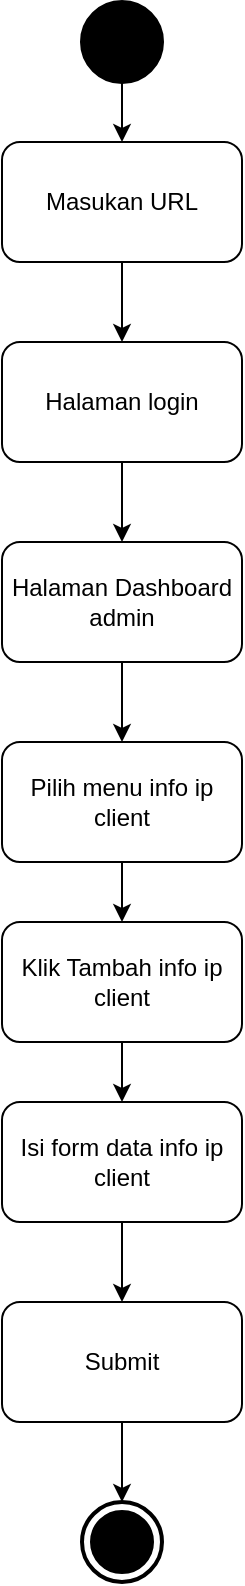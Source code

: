 <mxfile version="13.5.5" type="device"><diagram id="qDCtYWgAdm42osUVxE9S" name="Page-1"><mxGraphModel dx="1073" dy="577" grid="1" gridSize="10" guides="1" tooltips="1" connect="1" arrows="1" fold="1" page="1" pageScale="1" pageWidth="850" pageHeight="1100" math="0" shadow="0"><root><mxCell id="0"/><mxCell id="1" parent="0"/><mxCell id="devPK-ejHZvazAQDpRsc-1" value="" style="edgeStyle=orthogonalEdgeStyle;rounded=0;orthogonalLoop=1;jettySize=auto;html=1;" edge="1" parent="1" source="devPK-ejHZvazAQDpRsc-2" target="devPK-ejHZvazAQDpRsc-4"><mxGeometry relative="1" as="geometry"/></mxCell><mxCell id="devPK-ejHZvazAQDpRsc-2" value="" style="shape=ellipse;html=1;fillColor=#000000;strokeWidth=2;verticalLabelPosition=bottom;verticalAlignment=top;perimeter=ellipsePerimeter;" vertex="1" parent="1"><mxGeometry x="240" y="20" width="40" height="40" as="geometry"/></mxCell><mxCell id="devPK-ejHZvazAQDpRsc-3" value="" style="edgeStyle=orthogonalEdgeStyle;rounded=0;orthogonalLoop=1;jettySize=auto;html=1;" edge="1" parent="1" source="devPK-ejHZvazAQDpRsc-4" target="devPK-ejHZvazAQDpRsc-6"><mxGeometry relative="1" as="geometry"/></mxCell><mxCell id="devPK-ejHZvazAQDpRsc-4" value="Masukan URL " style="shape=rect;html=1;rounded=1;whiteSpace=wrap;align=center;" vertex="1" parent="1"><mxGeometry x="200" y="90" width="120" height="60" as="geometry"/></mxCell><mxCell id="devPK-ejHZvazAQDpRsc-5" value="" style="edgeStyle=orthogonalEdgeStyle;rounded=0;orthogonalLoop=1;jettySize=auto;html=1;" edge="1" parent="1" source="devPK-ejHZvazAQDpRsc-6" target="devPK-ejHZvazAQDpRsc-8"><mxGeometry relative="1" as="geometry"/></mxCell><mxCell id="devPK-ejHZvazAQDpRsc-6" value="Halaman login" style="shape=rect;html=1;rounded=1;whiteSpace=wrap;align=center;" vertex="1" parent="1"><mxGeometry x="200" y="190" width="120" height="60" as="geometry"/></mxCell><mxCell id="devPK-ejHZvazAQDpRsc-7" value="" style="edgeStyle=orthogonalEdgeStyle;rounded=0;orthogonalLoop=1;jettySize=auto;html=1;" edge="1" parent="1" source="devPK-ejHZvazAQDpRsc-8" target="devPK-ejHZvazAQDpRsc-10"><mxGeometry relative="1" as="geometry"/></mxCell><mxCell id="devPK-ejHZvazAQDpRsc-8" value="Halaman Dashboard admin" style="shape=rect;html=1;rounded=1;whiteSpace=wrap;align=center;" vertex="1" parent="1"><mxGeometry x="200" y="290" width="120" height="60" as="geometry"/></mxCell><mxCell id="devPK-ejHZvazAQDpRsc-9" value="" style="edgeStyle=orthogonalEdgeStyle;rounded=0;orthogonalLoop=1;jettySize=auto;html=1;" edge="1" parent="1" source="devPK-ejHZvazAQDpRsc-10" target="devPK-ejHZvazAQDpRsc-12"><mxGeometry relative="1" as="geometry"/></mxCell><mxCell id="devPK-ejHZvazAQDpRsc-10" value="Pilih menu info ip client" style="shape=rect;html=1;rounded=1;whiteSpace=wrap;align=center;" vertex="1" parent="1"><mxGeometry x="200" y="390" width="120" height="60" as="geometry"/></mxCell><mxCell id="devPK-ejHZvazAQDpRsc-11" value="" style="edgeStyle=orthogonalEdgeStyle;rounded=0;orthogonalLoop=1;jettySize=auto;html=1;" edge="1" parent="1" source="devPK-ejHZvazAQDpRsc-12" target="devPK-ejHZvazAQDpRsc-17"><mxGeometry relative="1" as="geometry"/></mxCell><mxCell id="devPK-ejHZvazAQDpRsc-12" value="Klik Tambah info ip client" style="shape=rect;html=1;rounded=1;whiteSpace=wrap;align=center;" vertex="1" parent="1"><mxGeometry x="200" y="480" width="120" height="60" as="geometry"/></mxCell><mxCell id="devPK-ejHZvazAQDpRsc-13" value="" style="edgeStyle=orthogonalEdgeStyle;rounded=0;orthogonalLoop=1;jettySize=auto;html=1;" edge="1" parent="1" source="devPK-ejHZvazAQDpRsc-14" target="devPK-ejHZvazAQDpRsc-15"><mxGeometry relative="1" as="geometry"/></mxCell><mxCell id="devPK-ejHZvazAQDpRsc-14" value="Submit" style="shape=rect;html=1;rounded=1;whiteSpace=wrap;align=center;" vertex="1" parent="1"><mxGeometry x="200" y="670" width="120" height="60" as="geometry"/></mxCell><mxCell id="devPK-ejHZvazAQDpRsc-15" value="" style="html=1;shape=mxgraph.sysml.actFinal;strokeWidth=2;verticalLabelPosition=bottom;verticalAlignment=top;" vertex="1" parent="1"><mxGeometry x="240" y="770" width="40" height="40" as="geometry"/></mxCell><mxCell id="devPK-ejHZvazAQDpRsc-16" value="" style="edgeStyle=orthogonalEdgeStyle;rounded=0;orthogonalLoop=1;jettySize=auto;html=1;" edge="1" parent="1" source="devPK-ejHZvazAQDpRsc-17" target="devPK-ejHZvazAQDpRsc-14"><mxGeometry relative="1" as="geometry"/></mxCell><mxCell id="devPK-ejHZvazAQDpRsc-17" value="Isi form data info ip client" style="shape=rect;html=1;rounded=1;whiteSpace=wrap;align=center;" vertex="1" parent="1"><mxGeometry x="200" y="570" width="120" height="60" as="geometry"/></mxCell></root></mxGraphModel></diagram></mxfile>